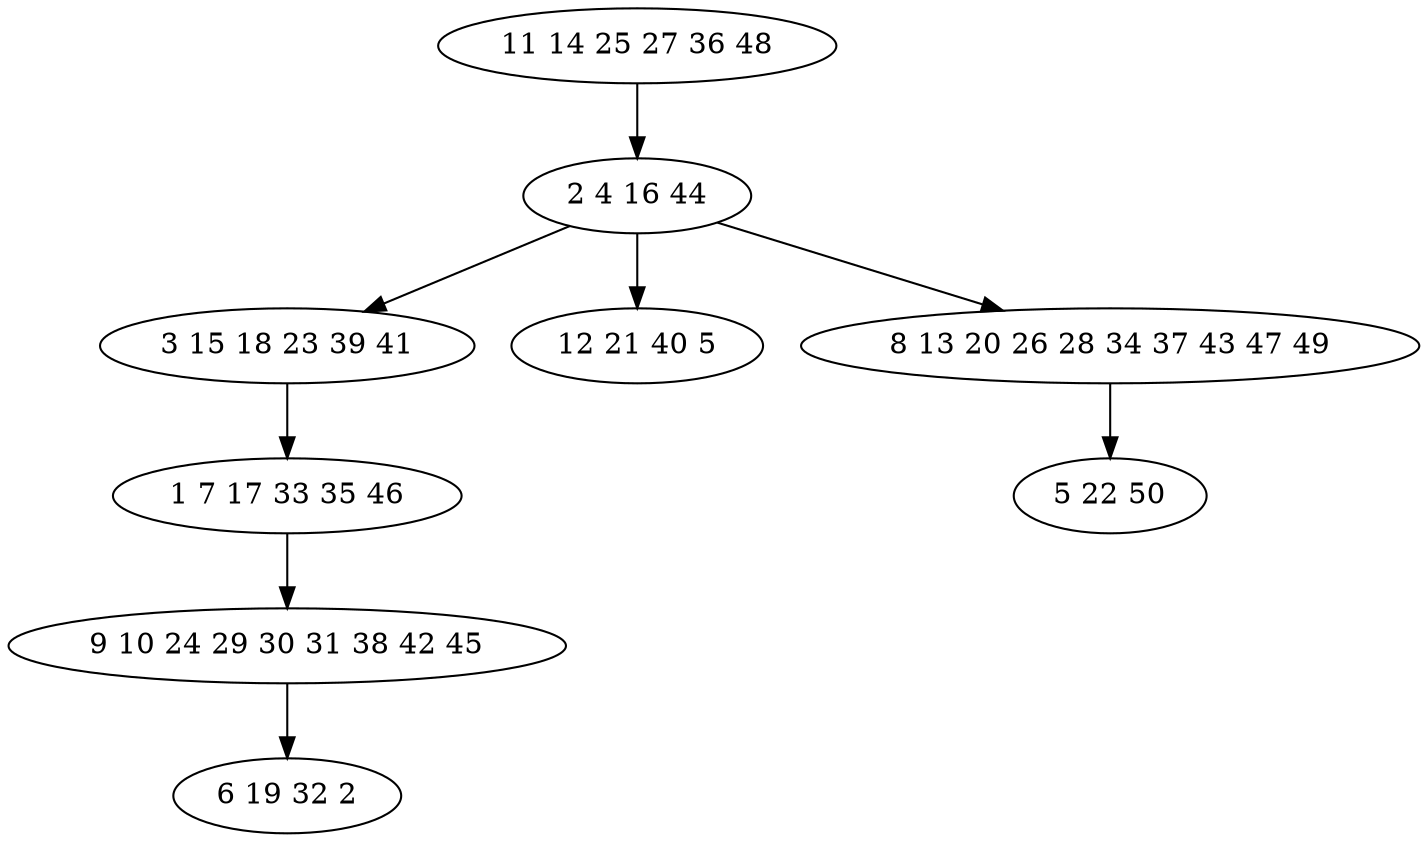 digraph true_tree {
	"0" -> "1"
	"1" -> "2"
	"2" -> "3"
	"3" -> "4"
	"1" -> "5"
	"1" -> "6"
	"6" -> "7"
	"4" -> "8"
	"0" [label="11 14 25 27 36 48"];
	"1" [label="2 4 16 44"];
	"2" [label="3 15 18 23 39 41"];
	"3" [label="1 7 17 33 35 46"];
	"4" [label="9 10 24 29 30 31 38 42 45"];
	"5" [label="12 21 40 5"];
	"6" [label="8 13 20 26 28 34 37 43 47 49"];
	"7" [label="5 22 50"];
	"8" [label="6 19 32 2"];
}
